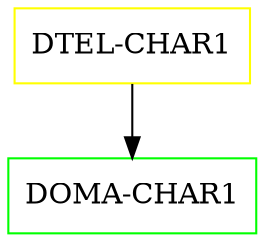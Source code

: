 digraph G {
  "DTEL-CHAR1" [shape=box,color=yellow];
  "DOMA-CHAR1" [shape=box,color=green,URL="./DOMA_CHAR1.html"];
  "DTEL-CHAR1" -> "DOMA-CHAR1";
}
